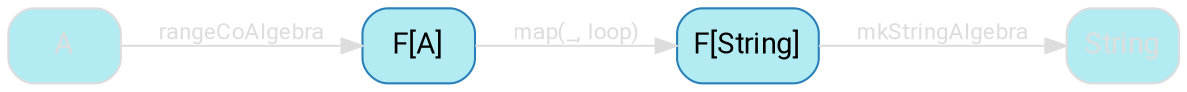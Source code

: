 digraph {
    bgcolor=transparent
    splines=false
    rankdir=LR
    rank=same

    // Default theme: disabled
    node[shape="rectangle" style="rounded,filled" color="#dddddd" fillcolor="#b2ebf2" fontcolor="#dddddd" fontname="Segoe UI,Roboto,Helvetica,Arial,sans-serif"]
    edge [color="#dddddd" fontcolor="#dddddd" fontname="Segoe UI,Roboto,Helvetica,Arial,sans-serif" fontsize=11]

    anaFA[label="F[A]" color="#2980B9" fillcolor="#b2ebf2" fontcolor="#000000"]
    cataFA[label="F[String]" color="#2980B9" fillcolor="#b2ebf2" fontcolor="#000000"]

    anaA[label=A]
    cataA[label=String]


    anaA  -> anaFA[label=rangeCoAlgebra]
    anaFA -> cataFA[label="map(_, loop)"]
    cataFA -> cataA[label=mkStringAlgebra]

}
